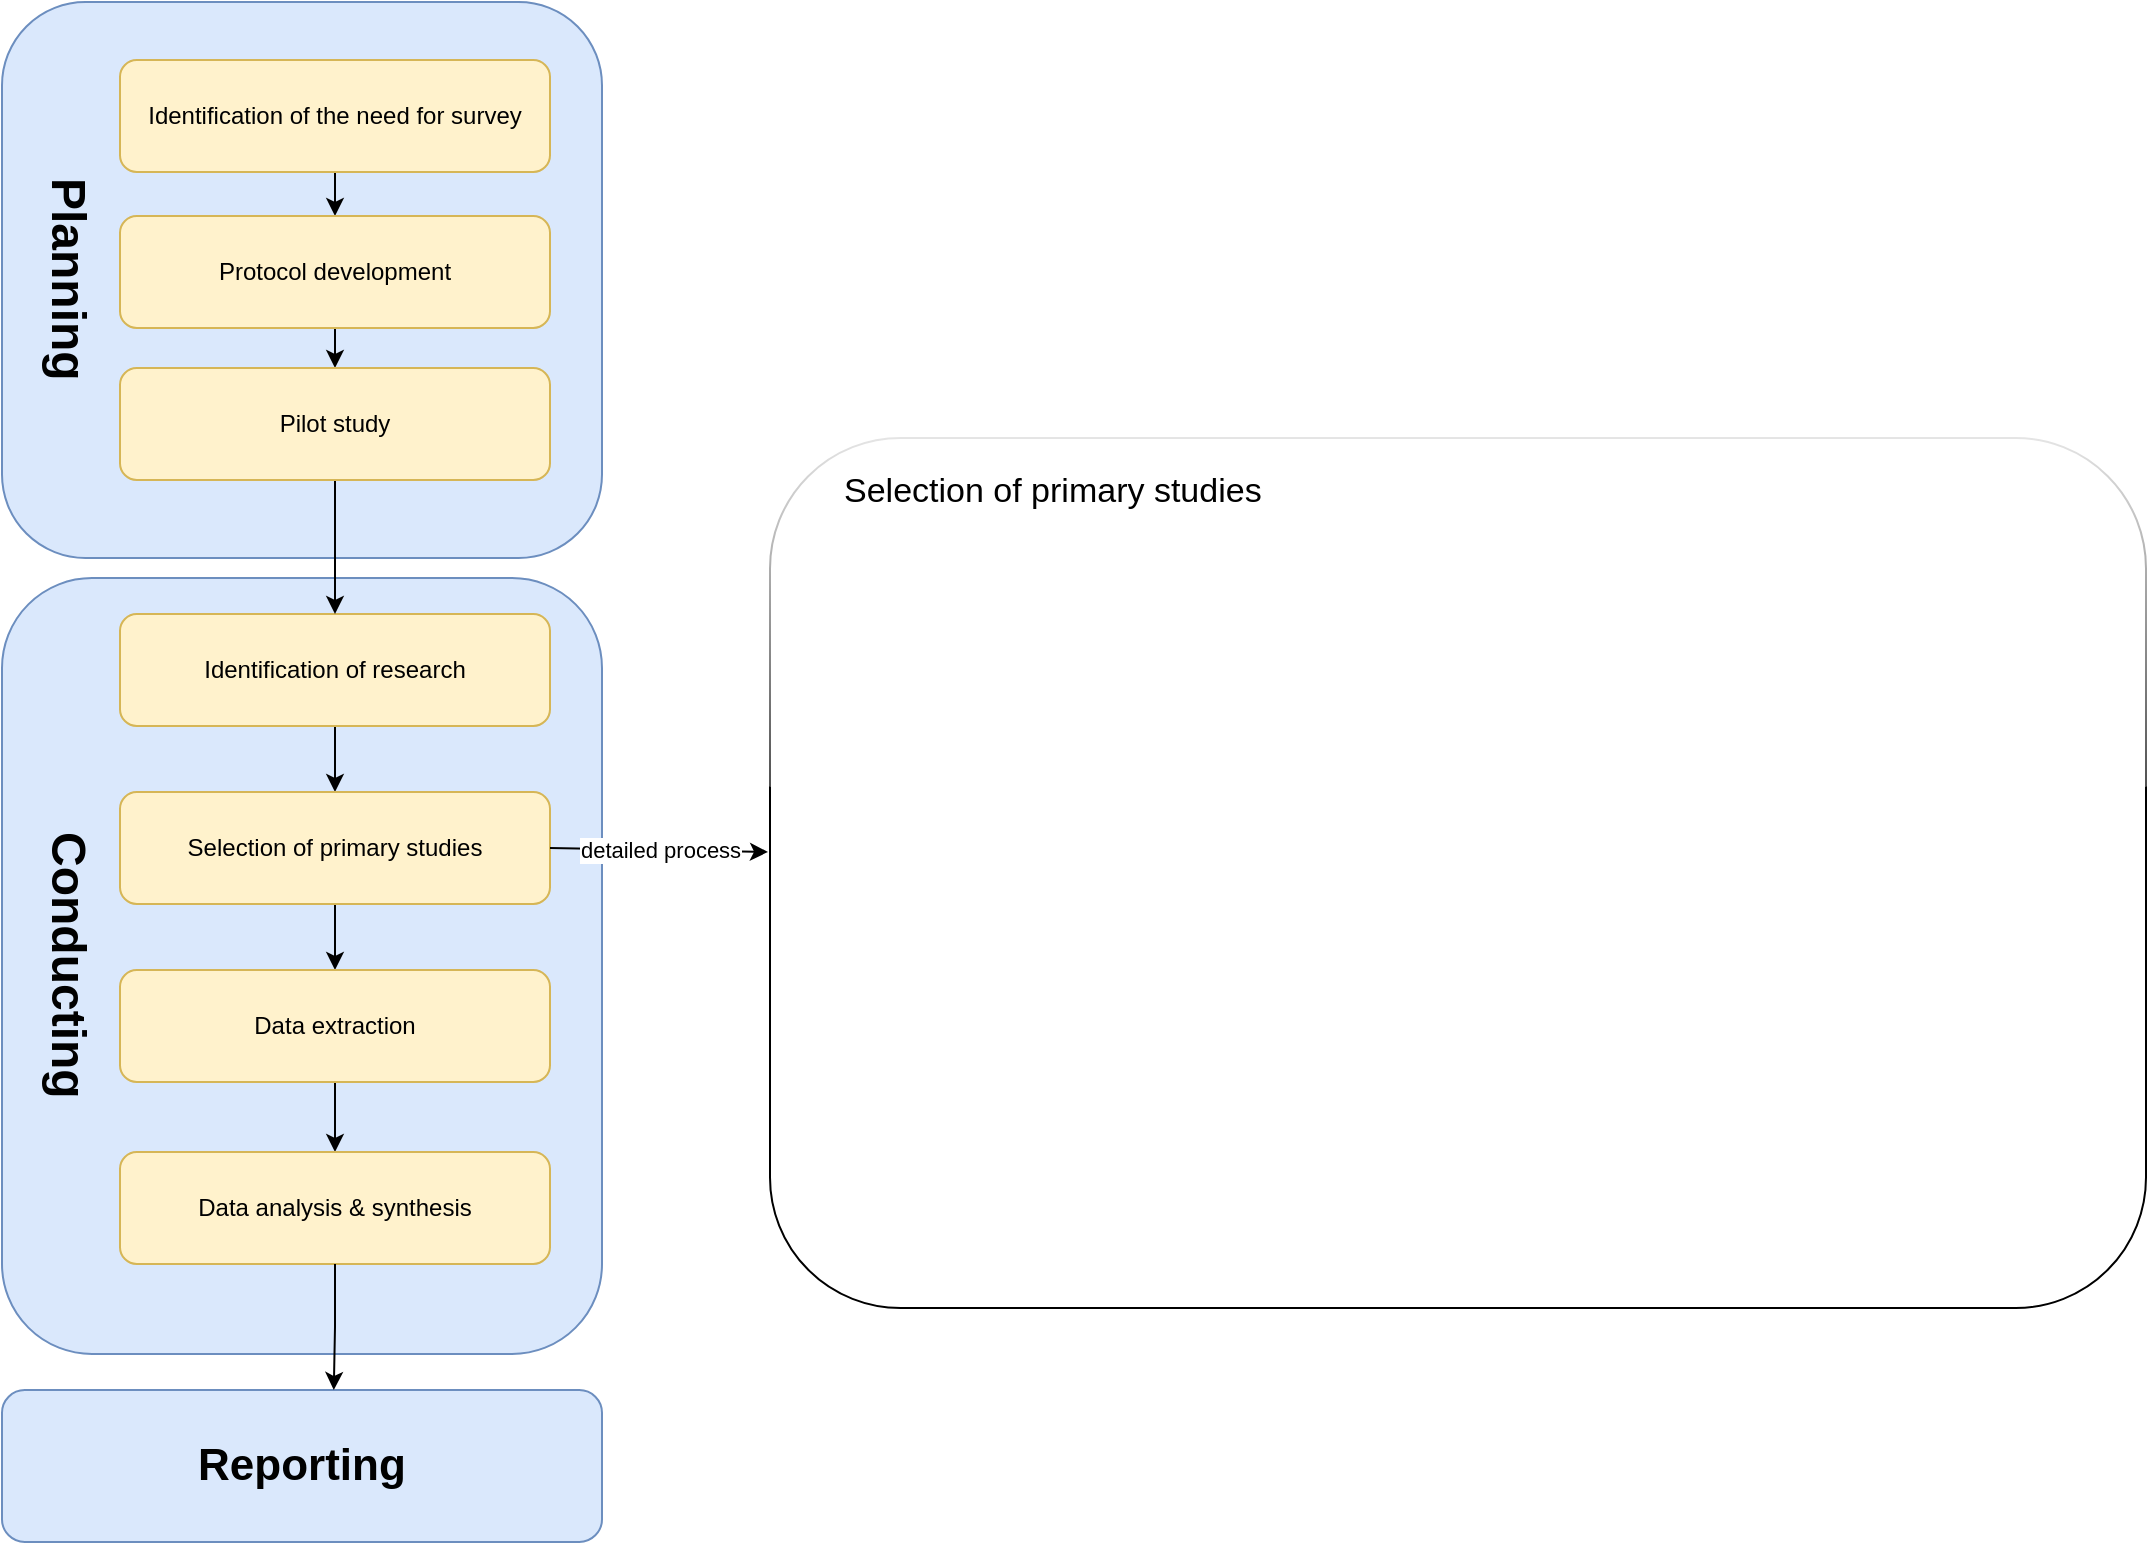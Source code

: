 <mxfile version="26.0.15">
  <diagram id="C5RBs43oDa-KdzZeNtuy" name="Page-1">
    <mxGraphModel dx="2074" dy="1098" grid="0" gridSize="10" guides="1" tooltips="1" connect="1" arrows="1" fold="1" page="1" pageScale="1" pageWidth="827" pageHeight="1169" background="none" math="0" shadow="0">
      <root>
        <mxCell id="WIyWlLk6GJQsqaUBKTNV-0" />
        <mxCell id="WIyWlLk6GJQsqaUBKTNV-1" parent="WIyWlLk6GJQsqaUBKTNV-0" />
        <mxCell id="5mfjMf9R6jpQZcoLT1Og-1" value="&lt;h1&gt;Planning&lt;/h1&gt;" style="rounded=1;whiteSpace=wrap;html=1;fontStyle=1;labelBackgroundColor=none;shadow=0;direction=east;verticalAlign=middle;labelPosition=center;verticalLabelPosition=middle;align=left;textDirection=vertical-lr;spacingRight=0;spacingTop=0;flipH=1;container=1;flipV=0;fillColor=#dae8fc;strokeColor=#6c8ebf;" vertex="1" parent="WIyWlLk6GJQsqaUBKTNV-1">
          <mxGeometry x="129" y="71" width="300" height="278" as="geometry" />
        </mxCell>
        <mxCell id="5mfjMf9R6jpQZcoLT1Og-8" style="edgeStyle=orthogonalEdgeStyle;rounded=0;orthogonalLoop=1;jettySize=auto;html=1;exitX=0.5;exitY=1;exitDx=0;exitDy=0;entryX=0.5;entryY=0;entryDx=0;entryDy=0;" edge="1" parent="WIyWlLk6GJQsqaUBKTNV-1" source="5mfjMf9R6jpQZcoLT1Og-3" target="5mfjMf9R6jpQZcoLT1Og-6">
          <mxGeometry relative="1" as="geometry" />
        </mxCell>
        <mxCell id="5mfjMf9R6jpQZcoLT1Og-3" value="Identification of the need for survey" style="rounded=1;whiteSpace=wrap;html=1;labelBackgroundColor=none;fillColor=#fff2cc;strokeColor=#d6b656;labelBorderColor=none;" vertex="1" parent="WIyWlLk6GJQsqaUBKTNV-1">
          <mxGeometry x="188" y="100" width="215" height="56" as="geometry" />
        </mxCell>
        <mxCell id="5mfjMf9R6jpQZcoLT1Og-9" style="edgeStyle=orthogonalEdgeStyle;rounded=0;orthogonalLoop=1;jettySize=auto;html=1;exitX=0.5;exitY=1;exitDx=0;exitDy=0;entryX=0.5;entryY=0;entryDx=0;entryDy=0;" edge="1" parent="WIyWlLk6GJQsqaUBKTNV-1" source="5mfjMf9R6jpQZcoLT1Og-6" target="5mfjMf9R6jpQZcoLT1Og-7">
          <mxGeometry relative="1" as="geometry" />
        </mxCell>
        <mxCell id="5mfjMf9R6jpQZcoLT1Og-6" value="Protocol development" style="rounded=1;whiteSpace=wrap;html=1;fillColor=#fff2cc;strokeColor=#d6b656;" vertex="1" parent="WIyWlLk6GJQsqaUBKTNV-1">
          <mxGeometry x="188" y="178" width="215" height="56" as="geometry" />
        </mxCell>
        <mxCell id="5mfjMf9R6jpQZcoLT1Og-10" value="&lt;h1&gt;Conducting&lt;/h1&gt;" style="rounded=1;whiteSpace=wrap;html=1;fontStyle=1;labelBackgroundColor=none;shadow=0;direction=east;verticalAlign=middle;labelPosition=center;verticalLabelPosition=middle;align=left;textDirection=vertical-lr;spacingRight=0;spacingTop=0;flipH=1;container=1;flipV=0;fillColor=#dae8fc;strokeColor=#6c8ebf;" vertex="1" parent="WIyWlLk6GJQsqaUBKTNV-1">
          <mxGeometry x="129" y="359" width="300" height="388" as="geometry" />
        </mxCell>
        <mxCell id="5mfjMf9R6jpQZcoLT1Og-19" style="edgeStyle=orthogonalEdgeStyle;rounded=0;orthogonalLoop=1;jettySize=auto;html=1;exitX=0.5;exitY=1;exitDx=0;exitDy=0;entryX=0.5;entryY=0;entryDx=0;entryDy=0;" edge="1" parent="5mfjMf9R6jpQZcoLT1Og-10" source="5mfjMf9R6jpQZcoLT1Og-11" target="5mfjMf9R6jpQZcoLT1Og-12">
          <mxGeometry relative="1" as="geometry" />
        </mxCell>
        <mxCell id="5mfjMf9R6jpQZcoLT1Og-11" value="Identification of research" style="rounded=1;whiteSpace=wrap;html=1;labelBackgroundColor=none;labelBorderColor=none;fillColor=#fff2cc;strokeColor=#d6b656;" vertex="1" parent="5mfjMf9R6jpQZcoLT1Og-10">
          <mxGeometry x="59" y="18" width="215" height="56" as="geometry" />
        </mxCell>
        <mxCell id="5mfjMf9R6jpQZcoLT1Og-20" style="edgeStyle=orthogonalEdgeStyle;rounded=0;orthogonalLoop=1;jettySize=auto;html=1;exitX=0.5;exitY=1;exitDx=0;exitDy=0;entryX=0.5;entryY=0;entryDx=0;entryDy=0;" edge="1" parent="5mfjMf9R6jpQZcoLT1Og-10" source="5mfjMf9R6jpQZcoLT1Og-12" target="5mfjMf9R6jpQZcoLT1Og-14">
          <mxGeometry relative="1" as="geometry" />
        </mxCell>
        <mxCell id="5mfjMf9R6jpQZcoLT1Og-12" value="Selection of primary studies" style="rounded=1;whiteSpace=wrap;html=1;fillColor=#fff2cc;strokeColor=#d6b656;" vertex="1" parent="5mfjMf9R6jpQZcoLT1Og-10">
          <mxGeometry x="59" y="107" width="215" height="56" as="geometry" />
        </mxCell>
        <mxCell id="5mfjMf9R6jpQZcoLT1Og-21" style="edgeStyle=orthogonalEdgeStyle;rounded=0;orthogonalLoop=1;jettySize=auto;html=1;exitX=0.5;exitY=1;exitDx=0;exitDy=0;entryX=0.5;entryY=0;entryDx=0;entryDy=0;" edge="1" parent="5mfjMf9R6jpQZcoLT1Og-10" source="5mfjMf9R6jpQZcoLT1Og-14" target="5mfjMf9R6jpQZcoLT1Og-15">
          <mxGeometry relative="1" as="geometry" />
        </mxCell>
        <mxCell id="5mfjMf9R6jpQZcoLT1Og-14" value="Data extraction" style="rounded=1;whiteSpace=wrap;html=1;fillColor=#fff2cc;strokeColor=#d6b656;" vertex="1" parent="5mfjMf9R6jpQZcoLT1Og-10">
          <mxGeometry x="59" y="196" width="215" height="56" as="geometry" />
        </mxCell>
        <mxCell id="5mfjMf9R6jpQZcoLT1Og-15" value="Data analysis &amp;amp; synthesis" style="rounded=1;whiteSpace=wrap;html=1;fillColor=#fff2cc;strokeColor=#d6b656;" vertex="1" parent="5mfjMf9R6jpQZcoLT1Og-10">
          <mxGeometry x="59" y="287" width="215" height="56" as="geometry" />
        </mxCell>
        <mxCell id="5mfjMf9R6jpQZcoLT1Og-29" value="" style="endArrow=classic;html=1;rounded=0;" edge="1" parent="5mfjMf9R6jpQZcoLT1Og-10">
          <mxGeometry relative="1" as="geometry">
            <mxPoint x="274" y="135" as="sourcePoint" />
            <mxPoint x="383" y="137" as="targetPoint" />
          </mxGeometry>
        </mxCell>
        <mxCell id="5mfjMf9R6jpQZcoLT1Og-30" value="detailed process" style="edgeLabel;resizable=0;html=1;;align=center;verticalAlign=middle;" connectable="0" vertex="1" parent="5mfjMf9R6jpQZcoLT1Og-29">
          <mxGeometry relative="1" as="geometry" />
        </mxCell>
        <mxCell id="5mfjMf9R6jpQZcoLT1Og-22" style="edgeStyle=orthogonalEdgeStyle;rounded=0;orthogonalLoop=1;jettySize=auto;html=1;exitX=0.5;exitY=1;exitDx=0;exitDy=0;entryX=0.5;entryY=0;entryDx=0;entryDy=0;" edge="1" parent="WIyWlLk6GJQsqaUBKTNV-1" source="5mfjMf9R6jpQZcoLT1Og-7" target="5mfjMf9R6jpQZcoLT1Og-11">
          <mxGeometry relative="1" as="geometry" />
        </mxCell>
        <mxCell id="5mfjMf9R6jpQZcoLT1Og-7" value="Pilot study" style="rounded=1;whiteSpace=wrap;html=1;fillColor=#fff2cc;strokeColor=#d6b656;" vertex="1" parent="WIyWlLk6GJQsqaUBKTNV-1">
          <mxGeometry x="188" y="254" width="215" height="56" as="geometry" />
        </mxCell>
        <mxCell id="5mfjMf9R6jpQZcoLT1Og-17" value="&lt;b&gt;&lt;font style=&quot;font-size: 22px;&quot;&gt;Reporting&lt;/font&gt;&lt;/b&gt;" style="rounded=1;whiteSpace=wrap;html=1;fillColor=#dae8fc;strokeColor=#6c8ebf;" vertex="1" parent="WIyWlLk6GJQsqaUBKTNV-1">
          <mxGeometry x="129" y="765" width="300" height="76" as="geometry" />
        </mxCell>
        <mxCell id="5mfjMf9R6jpQZcoLT1Og-23" style="edgeStyle=orthogonalEdgeStyle;rounded=0;orthogonalLoop=1;jettySize=auto;html=1;exitX=0.5;exitY=1;exitDx=0;exitDy=0;entryX=0.553;entryY=0;entryDx=0;entryDy=0;entryPerimeter=0;" edge="1" parent="WIyWlLk6GJQsqaUBKTNV-1" source="5mfjMf9R6jpQZcoLT1Og-15" target="5mfjMf9R6jpQZcoLT1Og-17">
          <mxGeometry relative="1" as="geometry" />
        </mxCell>
        <mxCell id="5mfjMf9R6jpQZcoLT1Og-31" value="&lt;span&gt;&lt;font style=&quot;font-size: 17px;&quot;&gt;Selection of primary studies&lt;/font&gt;&lt;/span&gt;" style="rounded=1;whiteSpace=wrap;html=1;align=left;glass=1;verticalAlign=top;spacingLeft=35;spacingTop=10;" vertex="1" parent="WIyWlLk6GJQsqaUBKTNV-1">
          <mxGeometry x="513" y="289" width="688" height="435" as="geometry" />
        </mxCell>
      </root>
    </mxGraphModel>
  </diagram>
</mxfile>
